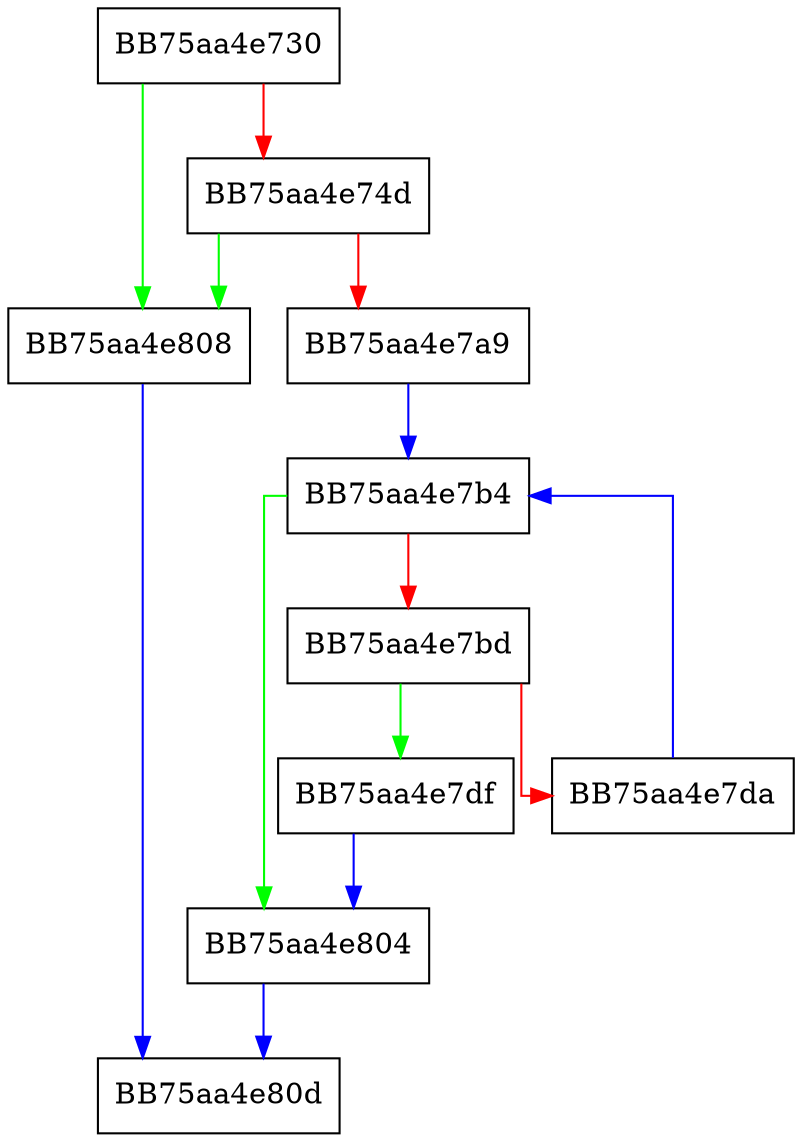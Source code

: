 digraph Init {
  node [shape="box"];
  graph [splines=ortho];
  BB75aa4e730 -> BB75aa4e808 [color="green"];
  BB75aa4e730 -> BB75aa4e74d [color="red"];
  BB75aa4e74d -> BB75aa4e808 [color="green"];
  BB75aa4e74d -> BB75aa4e7a9 [color="red"];
  BB75aa4e7a9 -> BB75aa4e7b4 [color="blue"];
  BB75aa4e7b4 -> BB75aa4e804 [color="green"];
  BB75aa4e7b4 -> BB75aa4e7bd [color="red"];
  BB75aa4e7bd -> BB75aa4e7df [color="green"];
  BB75aa4e7bd -> BB75aa4e7da [color="red"];
  BB75aa4e7da -> BB75aa4e7b4 [color="blue"];
  BB75aa4e7df -> BB75aa4e804 [color="blue"];
  BB75aa4e804 -> BB75aa4e80d [color="blue"];
  BB75aa4e808 -> BB75aa4e80d [color="blue"];
}